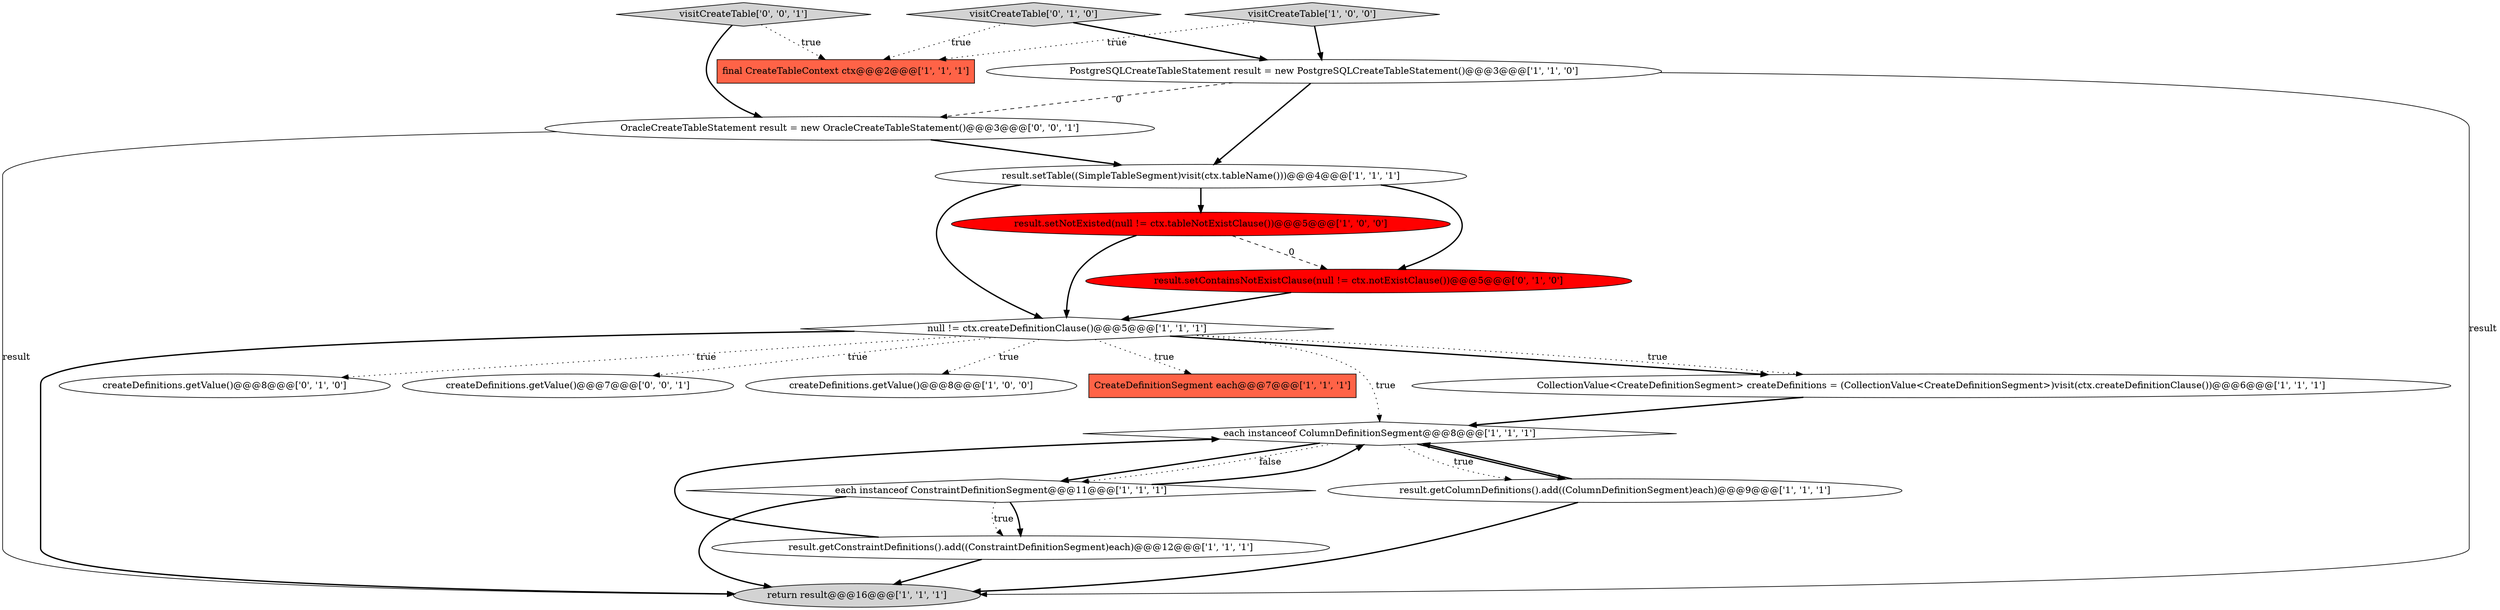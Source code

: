 digraph {
14 [style = filled, label = "createDefinitions.getValue()@@@8@@@['0', '1', '0']", fillcolor = white, shape = ellipse image = "AAA0AAABBB2BBB"];
17 [style = filled, label = "createDefinitions.getValue()@@@7@@@['0', '0', '1']", fillcolor = white, shape = ellipse image = "AAA0AAABBB3BBB"];
15 [style = filled, label = "result.setContainsNotExistClause(null != ctx.notExistClause())@@@5@@@['0', '1', '0']", fillcolor = red, shape = ellipse image = "AAA1AAABBB2BBB"];
2 [style = filled, label = "result.getColumnDefinitions().add((ColumnDefinitionSegment)each)@@@9@@@['1', '1', '1']", fillcolor = white, shape = ellipse image = "AAA0AAABBB1BBB"];
3 [style = filled, label = "each instanceof ConstraintDefinitionSegment@@@11@@@['1', '1', '1']", fillcolor = white, shape = diamond image = "AAA0AAABBB1BBB"];
12 [style = filled, label = "return result@@@16@@@['1', '1', '1']", fillcolor = lightgray, shape = ellipse image = "AAA0AAABBB1BBB"];
5 [style = filled, label = "result.getConstraintDefinitions().add((ConstraintDefinitionSegment)each)@@@12@@@['1', '1', '1']", fillcolor = white, shape = ellipse image = "AAA0AAABBB1BBB"];
6 [style = filled, label = "result.setTable((SimpleTableSegment)visit(ctx.tableName()))@@@4@@@['1', '1', '1']", fillcolor = white, shape = ellipse image = "AAA0AAABBB1BBB"];
0 [style = filled, label = "createDefinitions.getValue()@@@8@@@['1', '0', '0']", fillcolor = white, shape = ellipse image = "AAA0AAABBB1BBB"];
4 [style = filled, label = "null != ctx.createDefinitionClause()@@@5@@@['1', '1', '1']", fillcolor = white, shape = diamond image = "AAA0AAABBB1BBB"];
11 [style = filled, label = "visitCreateTable['1', '0', '0']", fillcolor = lightgray, shape = diamond image = "AAA0AAABBB1BBB"];
16 [style = filled, label = "visitCreateTable['0', '1', '0']", fillcolor = lightgray, shape = diamond image = "AAA0AAABBB2BBB"];
1 [style = filled, label = "result.setNotExisted(null != ctx.tableNotExistClause())@@@5@@@['1', '0', '0']", fillcolor = red, shape = ellipse image = "AAA1AAABBB1BBB"];
7 [style = filled, label = "final CreateTableContext ctx@@@2@@@['1', '1', '1']", fillcolor = tomato, shape = box image = "AAA0AAABBB1BBB"];
19 [style = filled, label = "OracleCreateTableStatement result = new OracleCreateTableStatement()@@@3@@@['0', '0', '1']", fillcolor = white, shape = ellipse image = "AAA0AAABBB3BBB"];
13 [style = filled, label = "CreateDefinitionSegment each@@@7@@@['1', '1', '1']", fillcolor = tomato, shape = box image = "AAA0AAABBB1BBB"];
18 [style = filled, label = "visitCreateTable['0', '0', '1']", fillcolor = lightgray, shape = diamond image = "AAA0AAABBB3BBB"];
10 [style = filled, label = "each instanceof ColumnDefinitionSegment@@@8@@@['1', '1', '1']", fillcolor = white, shape = diamond image = "AAA0AAABBB1BBB"];
9 [style = filled, label = "CollectionValue<CreateDefinitionSegment> createDefinitions = (CollectionValue<CreateDefinitionSegment>)visit(ctx.createDefinitionClause())@@@6@@@['1', '1', '1']", fillcolor = white, shape = ellipse image = "AAA0AAABBB1BBB"];
8 [style = filled, label = "PostgreSQLCreateTableStatement result = new PostgreSQLCreateTableStatement()@@@3@@@['1', '1', '0']", fillcolor = white, shape = ellipse image = "AAA0AAABBB1BBB"];
11->7 [style = dotted, label="true"];
4->9 [style = bold, label=""];
5->10 [style = bold, label=""];
8->19 [style = dashed, label="0"];
1->4 [style = bold, label=""];
18->7 [style = dotted, label="true"];
16->8 [style = bold, label=""];
4->10 [style = dotted, label="true"];
19->12 [style = solid, label="result"];
1->15 [style = dashed, label="0"];
4->0 [style = dotted, label="true"];
18->19 [style = bold, label=""];
10->3 [style = bold, label=""];
8->6 [style = bold, label=""];
9->10 [style = bold, label=""];
3->12 [style = bold, label=""];
4->14 [style = dotted, label="true"];
2->10 [style = bold, label=""];
19->6 [style = bold, label=""];
6->15 [style = bold, label=""];
2->12 [style = bold, label=""];
4->13 [style = dotted, label="true"];
6->1 [style = bold, label=""];
3->10 [style = bold, label=""];
6->4 [style = bold, label=""];
16->7 [style = dotted, label="true"];
3->5 [style = bold, label=""];
10->3 [style = dotted, label="false"];
3->5 [style = dotted, label="true"];
5->12 [style = bold, label=""];
10->2 [style = dotted, label="true"];
8->12 [style = solid, label="result"];
15->4 [style = bold, label=""];
4->12 [style = bold, label=""];
11->8 [style = bold, label=""];
10->2 [style = bold, label=""];
4->9 [style = dotted, label="true"];
4->17 [style = dotted, label="true"];
}
